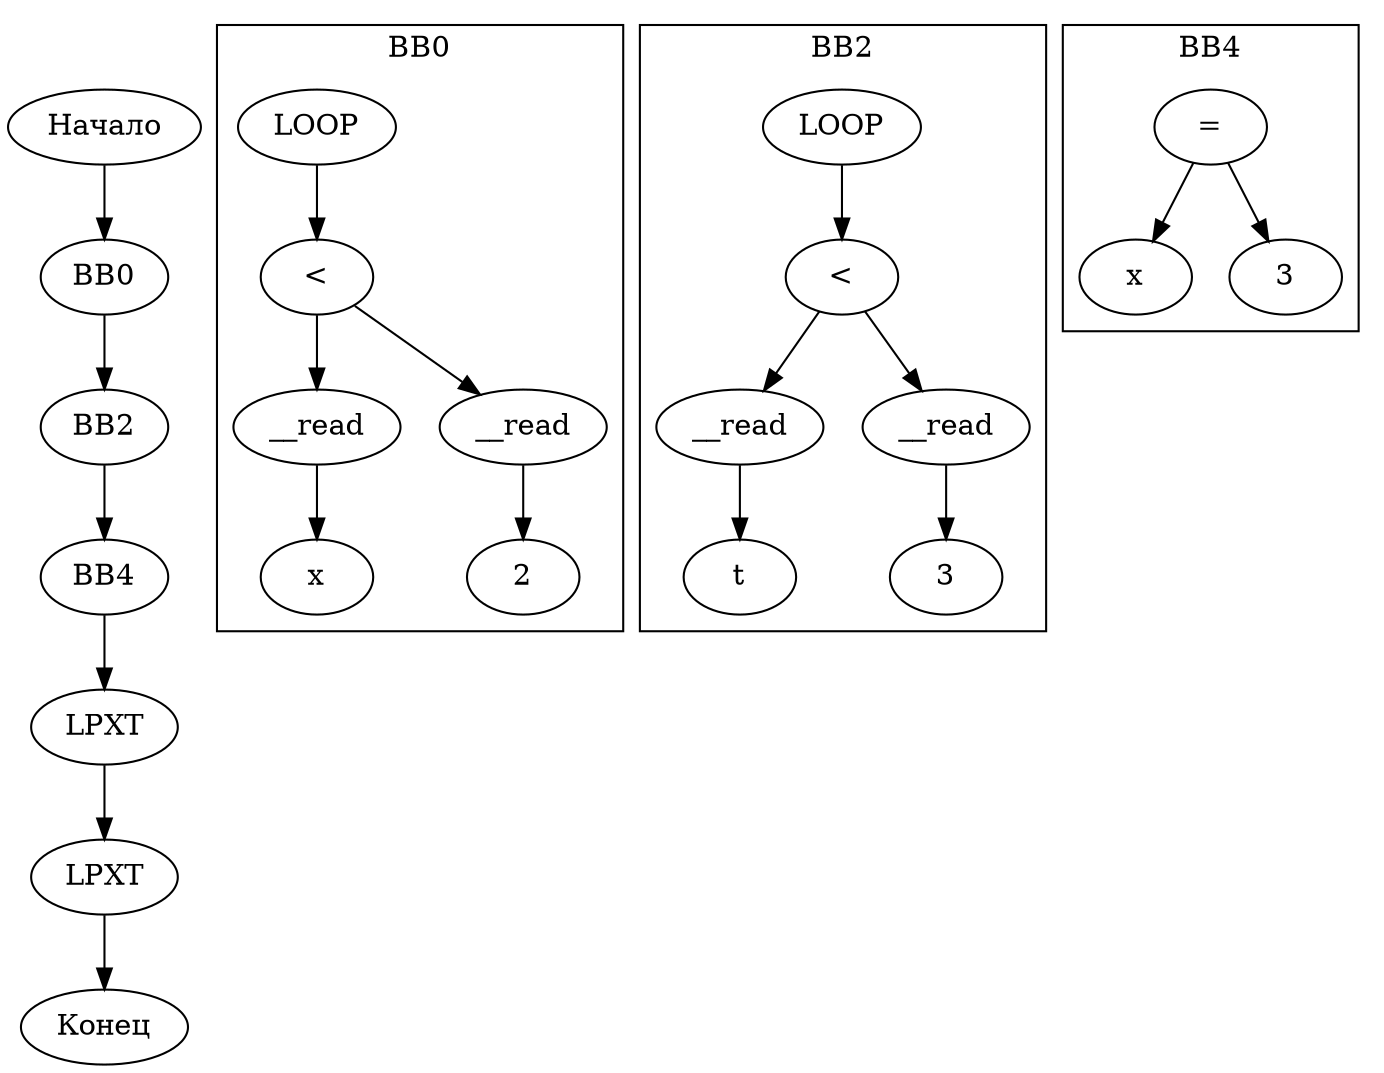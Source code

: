 digraph G {
    rankdir=TB;
    start [label="Начало"];
    end [label="Конец"];
    node0 [label="BB0"];
    node1 [label="LPXT"];
    node2 [label="BB2"];
    node3 [label="LPXT"];
    node4 [label="BB4"];
    node0 -> node2;
    node2 -> node4;
    node3 -> node1;
    node4 -> node3;
    start -> node0;
    node1 -> end;
subgraph cluster_0 {
    label="BB0";
    cluster_0_node4289006984 [label="LOOP"];
    cluster_0_node4289002616 [label="<"];
    cluster_0_node3133136398 [label="__read"];
    cluster_0_node4289002928 [label="x"];
    cluster_0_node4294466330 [label="__read"];
    cluster_0_node4289003552 [label="2"];
    cluster_0_node4289006984 -> cluster_0_node4289002616;
    cluster_0_node4289002616 -> cluster_0_node3133136398;
    cluster_0_node3133136398 -> cluster_0_node4289002928;
    cluster_0_node4289002616 -> cluster_0_node4294466330;
    cluster_0_node4294466330 -> cluster_0_node4289003552;
}
subgraph cluster_2 {
    label="BB2";
    cluster_2_node4289008544 [label="LOOP"];
    cluster_2_node4289004488 [label="<"];
    cluster_2_node1914544134 [label="__read"];
    cluster_2_node4289004800 [label="t"];
    cluster_2_node1888040018 [label="__read"];
    cluster_2_node4289005424 [label="3"];
    cluster_2_node4289008544 -> cluster_2_node4289004488;
    cluster_2_node4289004488 -> cluster_2_node1914544134;
    cluster_2_node1914544134 -> cluster_2_node4289004800;
    cluster_2_node4289004488 -> cluster_2_node1888040018;
    cluster_2_node1888040018 -> cluster_2_node4289005424;
}
subgraph cluster_4 {
    label="BB4";
    cluster_4_node4289007920 [label="="];
    cluster_4_node4289007296 [label="x"];
    cluster_4_node4289008232 [label="3"];
    cluster_4_node4289007920 -> cluster_4_node4289007296;
    cluster_4_node4289007920 -> cluster_4_node4289008232;
}
}
